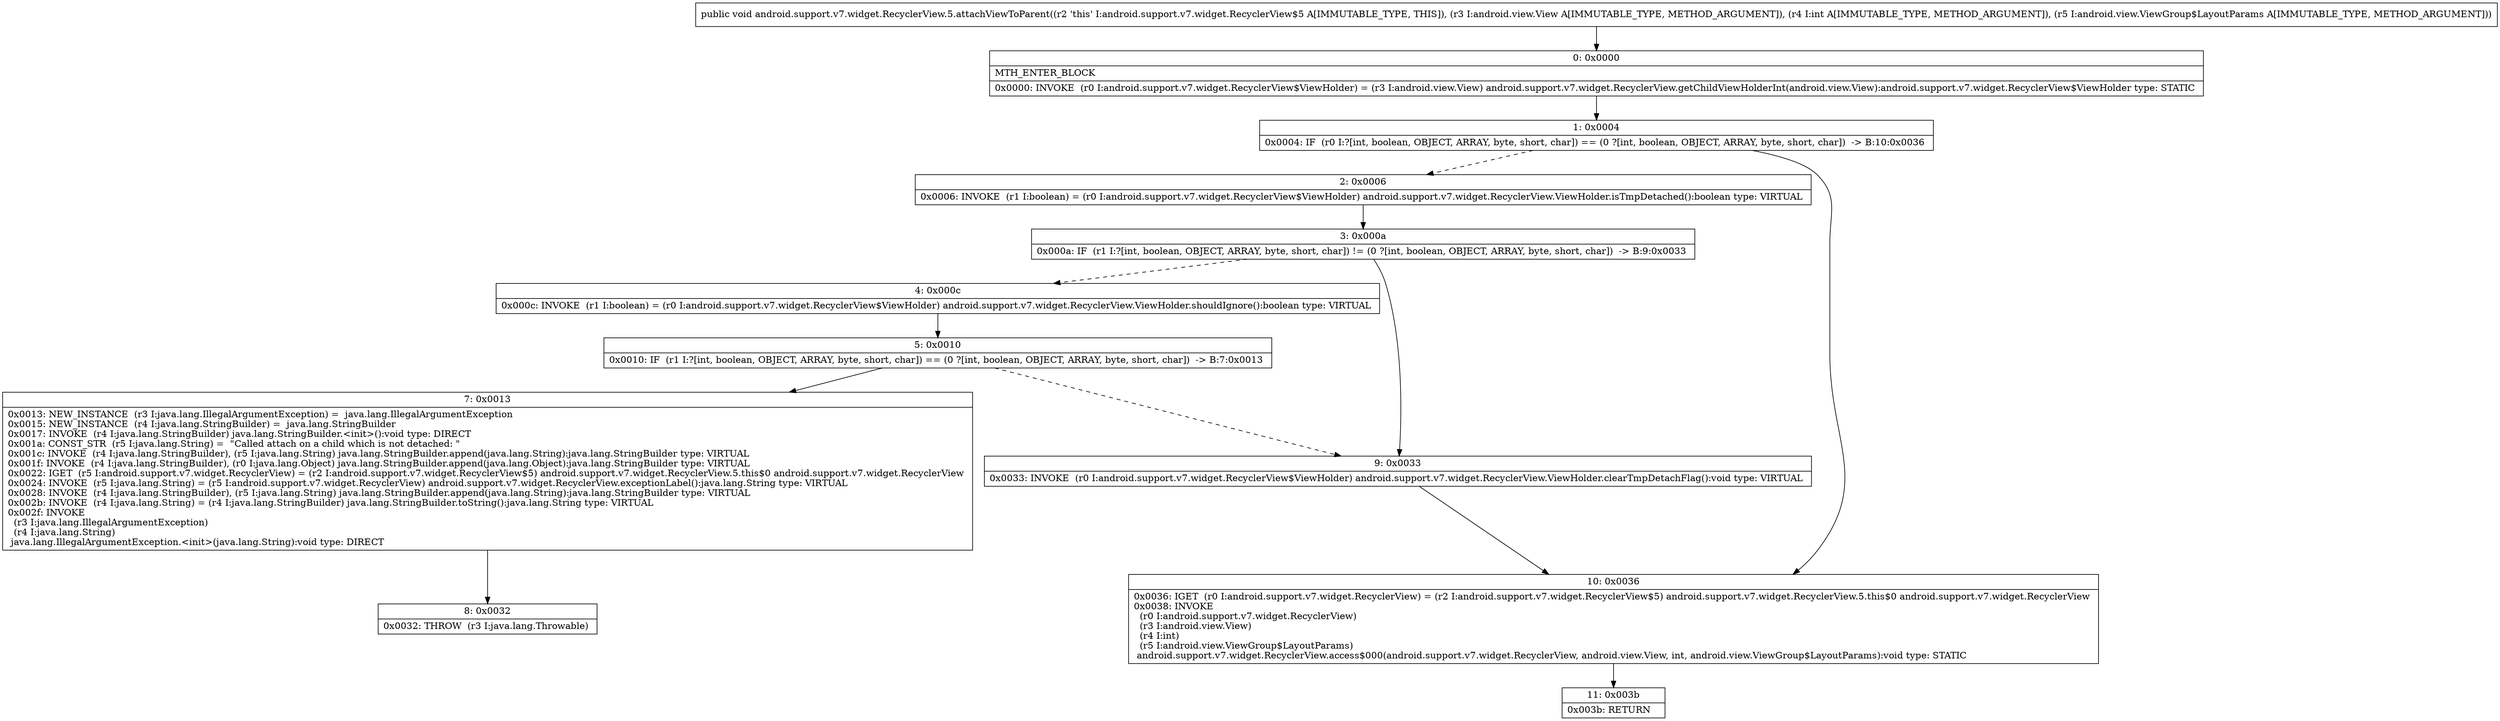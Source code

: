 digraph "CFG forandroid.support.v7.widget.RecyclerView.5.attachViewToParent(Landroid\/view\/View;ILandroid\/view\/ViewGroup$LayoutParams;)V" {
Node_0 [shape=record,label="{0\:\ 0x0000|MTH_ENTER_BLOCK\l|0x0000: INVOKE  (r0 I:android.support.v7.widget.RecyclerView$ViewHolder) = (r3 I:android.view.View) android.support.v7.widget.RecyclerView.getChildViewHolderInt(android.view.View):android.support.v7.widget.RecyclerView$ViewHolder type: STATIC \l}"];
Node_1 [shape=record,label="{1\:\ 0x0004|0x0004: IF  (r0 I:?[int, boolean, OBJECT, ARRAY, byte, short, char]) == (0 ?[int, boolean, OBJECT, ARRAY, byte, short, char])  \-\> B:10:0x0036 \l}"];
Node_2 [shape=record,label="{2\:\ 0x0006|0x0006: INVOKE  (r1 I:boolean) = (r0 I:android.support.v7.widget.RecyclerView$ViewHolder) android.support.v7.widget.RecyclerView.ViewHolder.isTmpDetached():boolean type: VIRTUAL \l}"];
Node_3 [shape=record,label="{3\:\ 0x000a|0x000a: IF  (r1 I:?[int, boolean, OBJECT, ARRAY, byte, short, char]) != (0 ?[int, boolean, OBJECT, ARRAY, byte, short, char])  \-\> B:9:0x0033 \l}"];
Node_4 [shape=record,label="{4\:\ 0x000c|0x000c: INVOKE  (r1 I:boolean) = (r0 I:android.support.v7.widget.RecyclerView$ViewHolder) android.support.v7.widget.RecyclerView.ViewHolder.shouldIgnore():boolean type: VIRTUAL \l}"];
Node_5 [shape=record,label="{5\:\ 0x0010|0x0010: IF  (r1 I:?[int, boolean, OBJECT, ARRAY, byte, short, char]) == (0 ?[int, boolean, OBJECT, ARRAY, byte, short, char])  \-\> B:7:0x0013 \l}"];
Node_7 [shape=record,label="{7\:\ 0x0013|0x0013: NEW_INSTANCE  (r3 I:java.lang.IllegalArgumentException) =  java.lang.IllegalArgumentException \l0x0015: NEW_INSTANCE  (r4 I:java.lang.StringBuilder) =  java.lang.StringBuilder \l0x0017: INVOKE  (r4 I:java.lang.StringBuilder) java.lang.StringBuilder.\<init\>():void type: DIRECT \l0x001a: CONST_STR  (r5 I:java.lang.String) =  \"Called attach on a child which is not detached: \" \l0x001c: INVOKE  (r4 I:java.lang.StringBuilder), (r5 I:java.lang.String) java.lang.StringBuilder.append(java.lang.String):java.lang.StringBuilder type: VIRTUAL \l0x001f: INVOKE  (r4 I:java.lang.StringBuilder), (r0 I:java.lang.Object) java.lang.StringBuilder.append(java.lang.Object):java.lang.StringBuilder type: VIRTUAL \l0x0022: IGET  (r5 I:android.support.v7.widget.RecyclerView) = (r2 I:android.support.v7.widget.RecyclerView$5) android.support.v7.widget.RecyclerView.5.this$0 android.support.v7.widget.RecyclerView \l0x0024: INVOKE  (r5 I:java.lang.String) = (r5 I:android.support.v7.widget.RecyclerView) android.support.v7.widget.RecyclerView.exceptionLabel():java.lang.String type: VIRTUAL \l0x0028: INVOKE  (r4 I:java.lang.StringBuilder), (r5 I:java.lang.String) java.lang.StringBuilder.append(java.lang.String):java.lang.StringBuilder type: VIRTUAL \l0x002b: INVOKE  (r4 I:java.lang.String) = (r4 I:java.lang.StringBuilder) java.lang.StringBuilder.toString():java.lang.String type: VIRTUAL \l0x002f: INVOKE  \l  (r3 I:java.lang.IllegalArgumentException)\l  (r4 I:java.lang.String)\l java.lang.IllegalArgumentException.\<init\>(java.lang.String):void type: DIRECT \l}"];
Node_8 [shape=record,label="{8\:\ 0x0032|0x0032: THROW  (r3 I:java.lang.Throwable) \l}"];
Node_9 [shape=record,label="{9\:\ 0x0033|0x0033: INVOKE  (r0 I:android.support.v7.widget.RecyclerView$ViewHolder) android.support.v7.widget.RecyclerView.ViewHolder.clearTmpDetachFlag():void type: VIRTUAL \l}"];
Node_10 [shape=record,label="{10\:\ 0x0036|0x0036: IGET  (r0 I:android.support.v7.widget.RecyclerView) = (r2 I:android.support.v7.widget.RecyclerView$5) android.support.v7.widget.RecyclerView.5.this$0 android.support.v7.widget.RecyclerView \l0x0038: INVOKE  \l  (r0 I:android.support.v7.widget.RecyclerView)\l  (r3 I:android.view.View)\l  (r4 I:int)\l  (r5 I:android.view.ViewGroup$LayoutParams)\l android.support.v7.widget.RecyclerView.access$000(android.support.v7.widget.RecyclerView, android.view.View, int, android.view.ViewGroup$LayoutParams):void type: STATIC \l}"];
Node_11 [shape=record,label="{11\:\ 0x003b|0x003b: RETURN   \l}"];
MethodNode[shape=record,label="{public void android.support.v7.widget.RecyclerView.5.attachViewToParent((r2 'this' I:android.support.v7.widget.RecyclerView$5 A[IMMUTABLE_TYPE, THIS]), (r3 I:android.view.View A[IMMUTABLE_TYPE, METHOD_ARGUMENT]), (r4 I:int A[IMMUTABLE_TYPE, METHOD_ARGUMENT]), (r5 I:android.view.ViewGroup$LayoutParams A[IMMUTABLE_TYPE, METHOD_ARGUMENT])) }"];
MethodNode -> Node_0;
Node_0 -> Node_1;
Node_1 -> Node_2[style=dashed];
Node_1 -> Node_10;
Node_2 -> Node_3;
Node_3 -> Node_4[style=dashed];
Node_3 -> Node_9;
Node_4 -> Node_5;
Node_5 -> Node_7;
Node_5 -> Node_9[style=dashed];
Node_7 -> Node_8;
Node_9 -> Node_10;
Node_10 -> Node_11;
}

